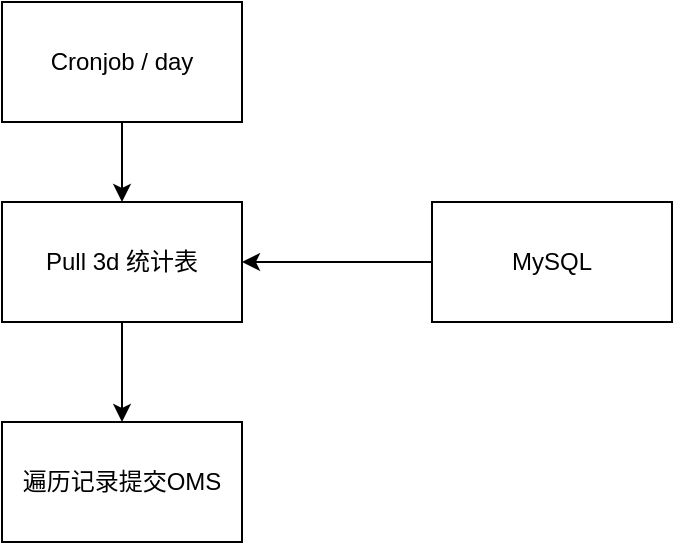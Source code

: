 <mxfile version="15.5.0" type="github">
  <diagram id="jOUaDD1V06s2MG4hvzng" name="Page-1">
    <mxGraphModel dx="1158" dy="622" grid="1" gridSize="10" guides="1" tooltips="1" connect="1" arrows="1" fold="1" page="1" pageScale="1" pageWidth="850" pageHeight="1100" math="0" shadow="0">
      <root>
        <mxCell id="0" />
        <mxCell id="1" parent="0" />
        <mxCell id="tFiOPGivAoEFvI0gF9jW-3" value="" style="edgeStyle=orthogonalEdgeStyle;rounded=0;orthogonalLoop=1;jettySize=auto;html=1;" edge="1" parent="1" source="tFiOPGivAoEFvI0gF9jW-1" target="tFiOPGivAoEFvI0gF9jW-2">
          <mxGeometry relative="1" as="geometry" />
        </mxCell>
        <mxCell id="tFiOPGivAoEFvI0gF9jW-1" value="Cronjob / day" style="rounded=0;whiteSpace=wrap;html=1;" vertex="1" parent="1">
          <mxGeometry x="305" y="120" width="120" height="60" as="geometry" />
        </mxCell>
        <mxCell id="tFiOPGivAoEFvI0gF9jW-8" value="" style="edgeStyle=orthogonalEdgeStyle;rounded=0;orthogonalLoop=1;jettySize=auto;html=1;" edge="1" parent="1" source="tFiOPGivAoEFvI0gF9jW-2" target="tFiOPGivAoEFvI0gF9jW-7">
          <mxGeometry relative="1" as="geometry" />
        </mxCell>
        <mxCell id="tFiOPGivAoEFvI0gF9jW-2" value="Pull 3d 统计表" style="whiteSpace=wrap;html=1;rounded=0;" vertex="1" parent="1">
          <mxGeometry x="305" y="220" width="120" height="60" as="geometry" />
        </mxCell>
        <mxCell id="tFiOPGivAoEFvI0gF9jW-5" style="edgeStyle=orthogonalEdgeStyle;rounded=0;orthogonalLoop=1;jettySize=auto;html=1;exitX=0;exitY=0.5;exitDx=0;exitDy=0;" edge="1" parent="1" source="tFiOPGivAoEFvI0gF9jW-4" target="tFiOPGivAoEFvI0gF9jW-2">
          <mxGeometry relative="1" as="geometry" />
        </mxCell>
        <mxCell id="tFiOPGivAoEFvI0gF9jW-4" value="MySQL" style="rounded=0;whiteSpace=wrap;html=1;" vertex="1" parent="1">
          <mxGeometry x="520" y="220" width="120" height="60" as="geometry" />
        </mxCell>
        <mxCell id="tFiOPGivAoEFvI0gF9jW-7" value="遍历记录提交OMS" style="whiteSpace=wrap;html=1;rounded=0;" vertex="1" parent="1">
          <mxGeometry x="305" y="330" width="120" height="60" as="geometry" />
        </mxCell>
      </root>
    </mxGraphModel>
  </diagram>
</mxfile>
